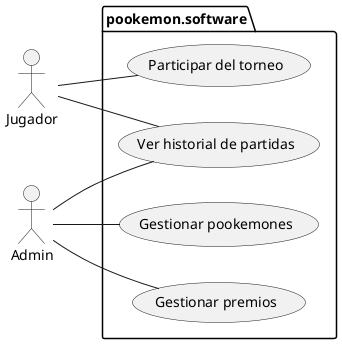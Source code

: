 @startuml casos_de_uso

left to right direction

actor Jugador 
actor Admin 

package "pookemon.software" {
    usecase "Participar del torneo" as parTor
    usecase "Ver historial de partidas" as verHisPar
    usecase "Gestionar pookemones" as gesPoo
    usecase "Gestionar premios" as gesPre
}

Jugador -- parTor
Jugador -- verHisPar

Admin -- gesPoo
Admin -- gesPre
Admin -- verHisPar

@enduml
